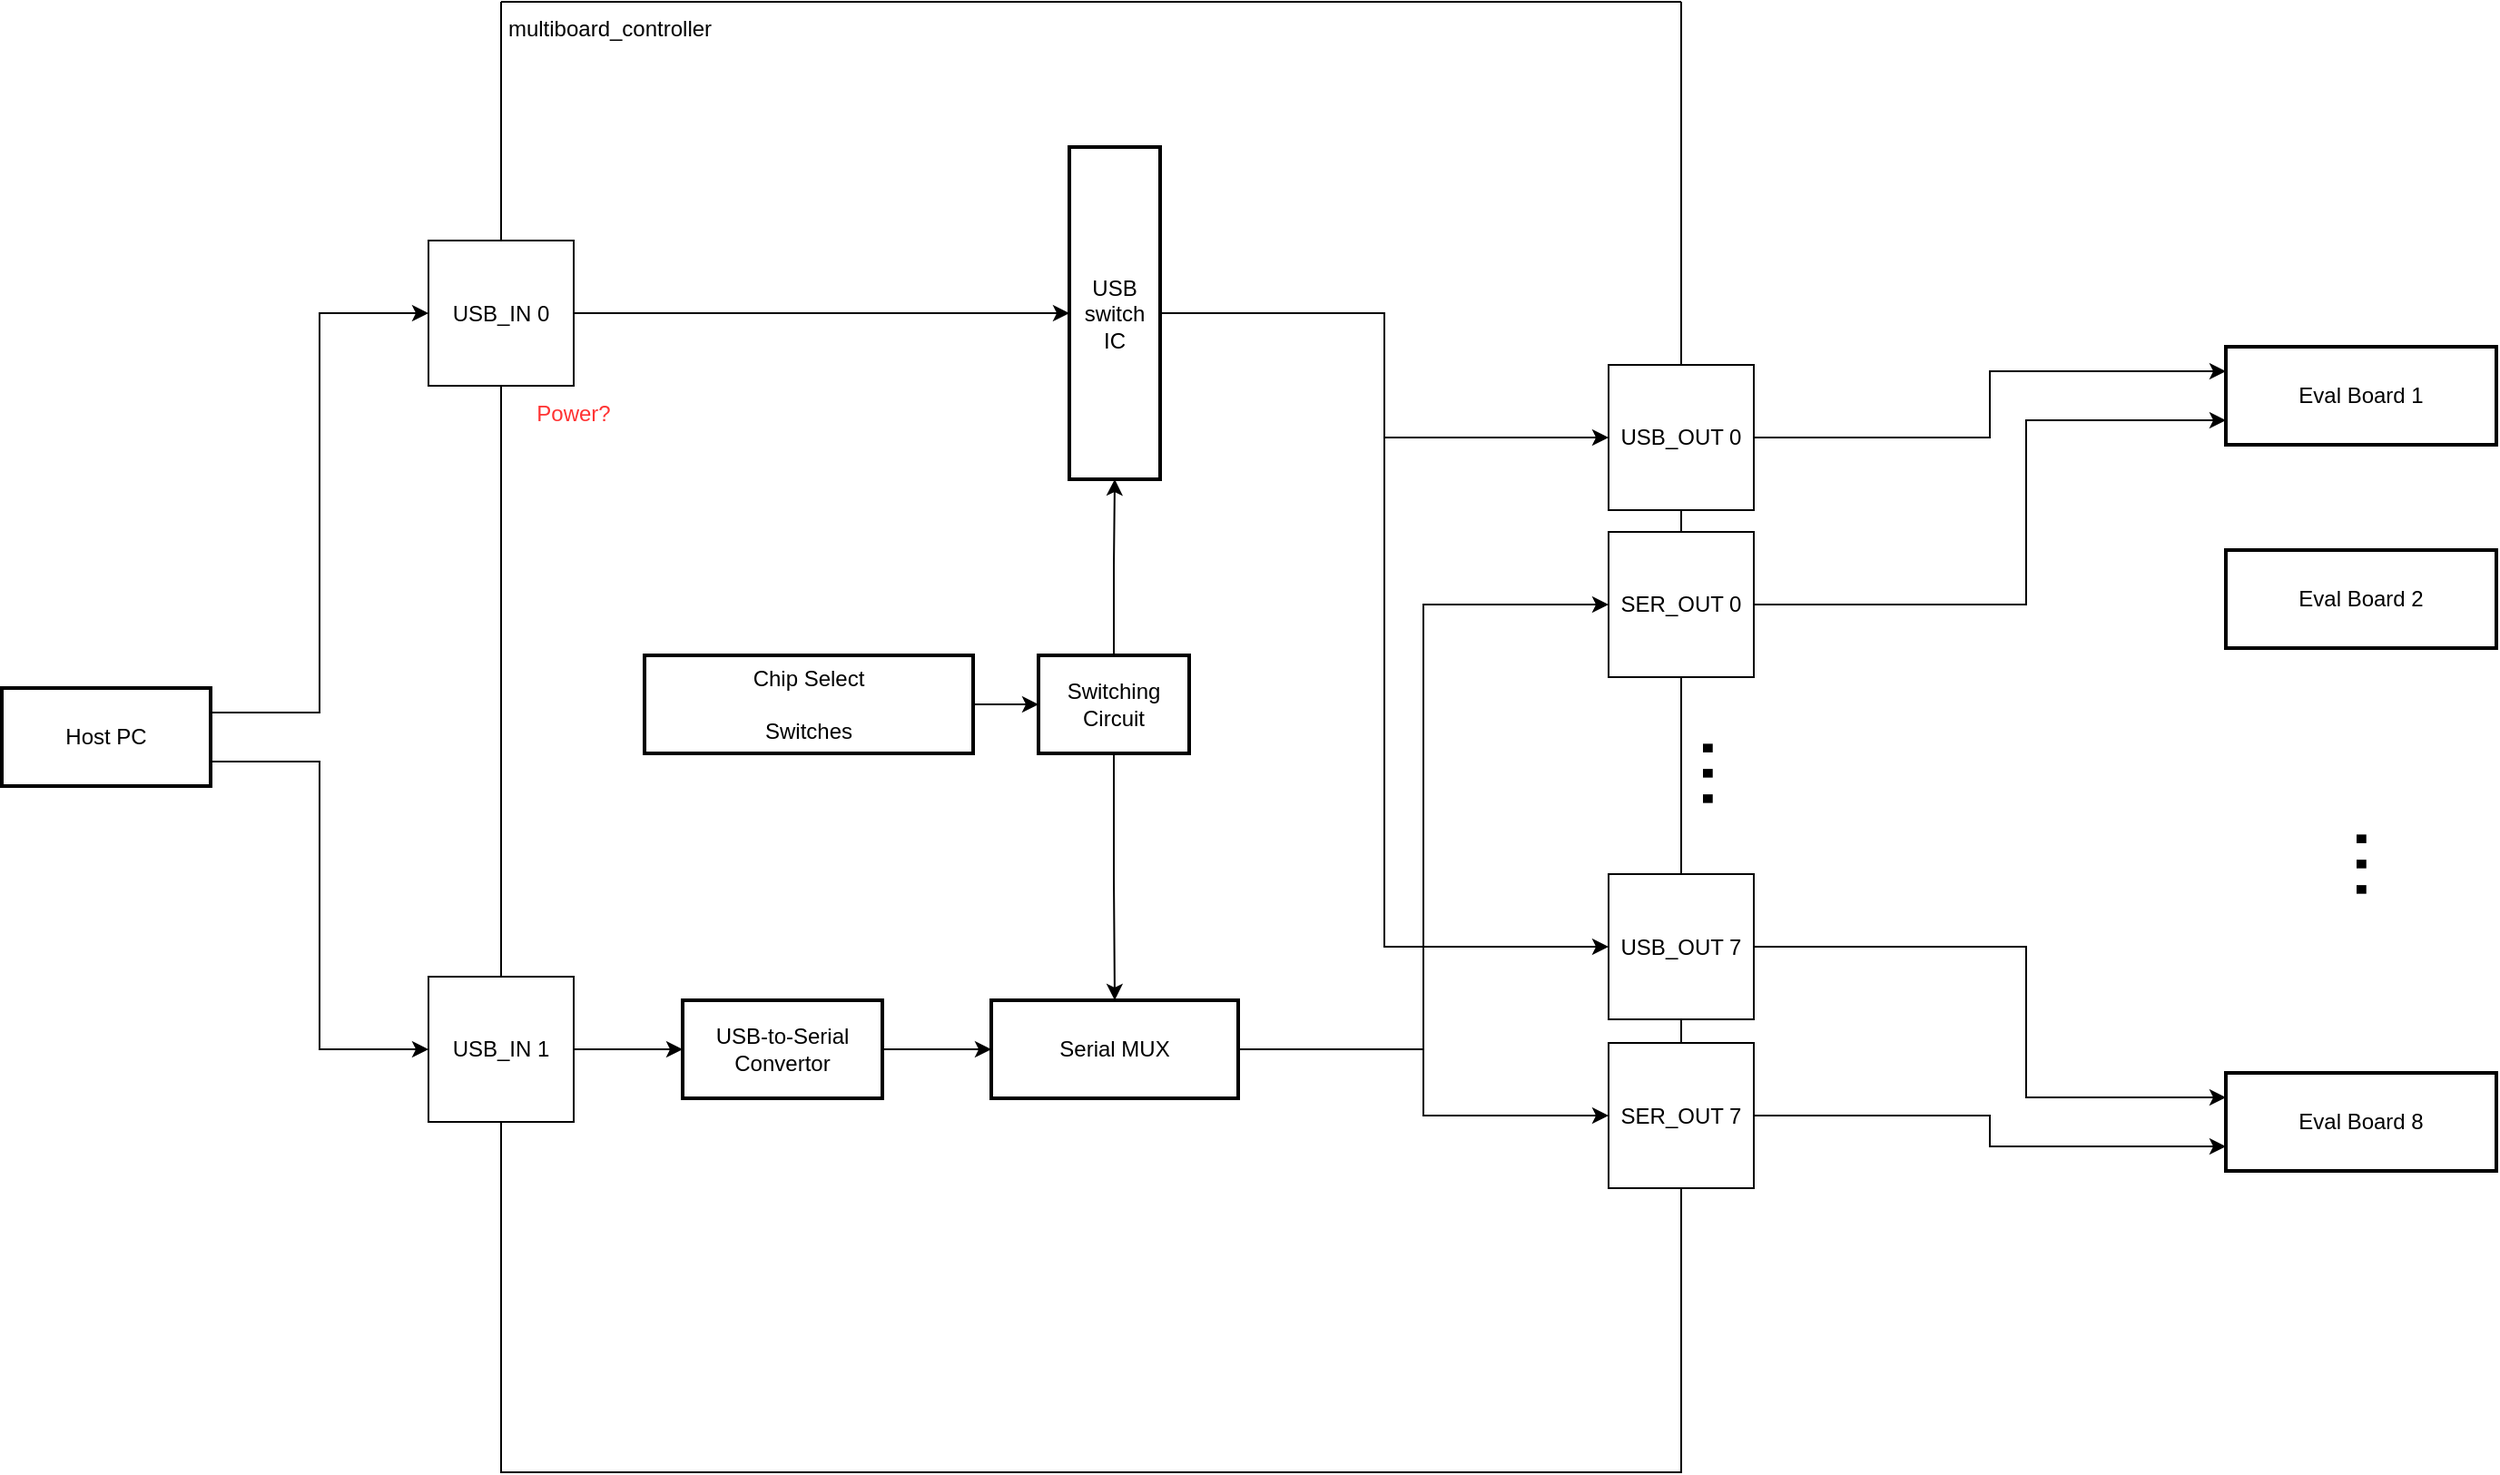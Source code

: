 <mxfile version="26.0.11">
  <diagram name="Page-1" id="Sg27ewzia-_h06QZ9Vor">
    <mxGraphModel dx="2924" dy="1132" grid="1" gridSize="10" guides="1" tooltips="1" connect="1" arrows="1" fold="1" page="1" pageScale="1" pageWidth="850" pageHeight="1100" math="0" shadow="0">
      <root>
        <mxCell id="0" />
        <mxCell id="1" parent="0" />
        <mxCell id="3UfQps2seiqcPyeoxD33-52" style="edgeStyle=orthogonalEdgeStyle;rounded=0;orthogonalLoop=1;jettySize=auto;html=1;exitX=1;exitY=0.25;exitDx=0;exitDy=0;entryX=0;entryY=0.5;entryDx=0;entryDy=0;" edge="1" parent="1" source="2" target="3UfQps2seiqcPyeoxD33-51">
          <mxGeometry relative="1" as="geometry" />
        </mxCell>
        <mxCell id="3UfQps2seiqcPyeoxD33-54" style="edgeStyle=orthogonalEdgeStyle;rounded=0;orthogonalLoop=1;jettySize=auto;html=1;exitX=1;exitY=0.75;exitDx=0;exitDy=0;entryX=0;entryY=0.5;entryDx=0;entryDy=0;" edge="1" parent="1" source="2" target="3UfQps2seiqcPyeoxD33-50">
          <mxGeometry relative="1" as="geometry" />
        </mxCell>
        <mxCell id="2" value="Host PC" style="whiteSpace=wrap;strokeWidth=2;" parent="1" vertex="1">
          <mxGeometry x="-115" y="458" width="115" height="54" as="geometry" />
        </mxCell>
        <mxCell id="4" value="Eval Board 1" style="whiteSpace=wrap;strokeWidth=2;" parent="1" vertex="1">
          <mxGeometry x="1110" y="270" width="149" height="54" as="geometry" />
        </mxCell>
        <mxCell id="5" value="Eval Board 2" style="whiteSpace=wrap;strokeWidth=2;" parent="1" vertex="1">
          <mxGeometry x="1110" y="382" width="149" height="54" as="geometry" />
        </mxCell>
        <mxCell id="11" value="Eval Board 8" style="whiteSpace=wrap;strokeWidth=2;" parent="1" vertex="1">
          <mxGeometry x="1110" y="670" width="149" height="54" as="geometry" />
        </mxCell>
        <mxCell id="3UfQps2seiqcPyeoxD33-32" value="&lt;font style=&quot;font-size: 50px;&quot;&gt;...&lt;/font&gt;" style="text;html=1;align=center;verticalAlign=middle;whiteSpace=wrap;rounded=0;rotation=90;fontSize=16;" vertex="1" parent="1">
          <mxGeometry x="1170" y="540" width="60" height="30" as="geometry" />
        </mxCell>
        <mxCell id="3UfQps2seiqcPyeoxD33-44" value="" style="swimlane;startSize=0;" vertex="1" parent="1">
          <mxGeometry x="160" y="80" width="650" height="810" as="geometry" />
        </mxCell>
        <mxCell id="3" value="USB switch IC" style="whiteSpace=wrap;strokeWidth=2;" parent="3UfQps2seiqcPyeoxD33-44" vertex="1">
          <mxGeometry x="313" y="80" width="50" height="183" as="geometry" />
        </mxCell>
        <mxCell id="3UfQps2seiqcPyeoxD33-73" style="edgeStyle=orthogonalEdgeStyle;rounded=0;orthogonalLoop=1;jettySize=auto;html=1;exitX=0.5;exitY=1;exitDx=0;exitDy=0;entryX=0.5;entryY=0;entryDx=0;entryDy=0;" edge="1" parent="3UfQps2seiqcPyeoxD33-44" source="12" target="13">
          <mxGeometry relative="1" as="geometry" />
        </mxCell>
        <mxCell id="3UfQps2seiqcPyeoxD33-74" style="edgeStyle=orthogonalEdgeStyle;rounded=0;orthogonalLoop=1;jettySize=auto;html=1;exitX=0.5;exitY=0;exitDx=0;exitDy=0;entryX=0.5;entryY=1;entryDx=0;entryDy=0;" edge="1" parent="3UfQps2seiqcPyeoxD33-44" source="12" target="3">
          <mxGeometry relative="1" as="geometry" />
        </mxCell>
        <mxCell id="12" value="Switching Circuit" style="whiteSpace=wrap;strokeWidth=2;" parent="3UfQps2seiqcPyeoxD33-44" vertex="1">
          <mxGeometry x="296" y="360" width="83" height="54" as="geometry" />
        </mxCell>
        <mxCell id="13" value="Serial MUX" style="whiteSpace=wrap;strokeWidth=2;" parent="3UfQps2seiqcPyeoxD33-44" vertex="1">
          <mxGeometry x="270" y="550" width="136" height="54" as="geometry" />
        </mxCell>
        <mxCell id="3UfQps2seiqcPyeoxD33-53" style="edgeStyle=orthogonalEdgeStyle;rounded=0;orthogonalLoop=1;jettySize=auto;html=1;exitX=1;exitY=0.5;exitDx=0;exitDy=0;" edge="1" parent="3UfQps2seiqcPyeoxD33-44" source="3UfQps2seiqcPyeoxD33-51" target="3">
          <mxGeometry relative="1" as="geometry" />
        </mxCell>
        <mxCell id="3UfQps2seiqcPyeoxD33-51" value="USB_IN 0" style="whiteSpace=wrap;html=1;aspect=fixed;" vertex="1" parent="3UfQps2seiqcPyeoxD33-44">
          <mxGeometry x="-40" y="131.5" width="80" height="80" as="geometry" />
        </mxCell>
        <mxCell id="3UfQps2seiqcPyeoxD33-72" style="edgeStyle=orthogonalEdgeStyle;rounded=0;orthogonalLoop=1;jettySize=auto;html=1;exitX=1;exitY=0.5;exitDx=0;exitDy=0;entryX=0;entryY=0.5;entryDx=0;entryDy=0;" edge="1" parent="3UfQps2seiqcPyeoxD33-44" source="3UfQps2seiqcPyeoxD33-70" target="12">
          <mxGeometry relative="1" as="geometry" />
        </mxCell>
        <mxCell id="3UfQps2seiqcPyeoxD33-70" value="Chip Select&#xa;&#xa;Switches" style="whiteSpace=wrap;strokeWidth=2;" vertex="1" parent="3UfQps2seiqcPyeoxD33-44">
          <mxGeometry x="79" y="360" width="181" height="54" as="geometry" />
        </mxCell>
        <mxCell id="3UfQps2seiqcPyeoxD33-75" value="multiboard_controller" style="text;html=1;align=center;verticalAlign=middle;whiteSpace=wrap;rounded=0;" vertex="1" parent="3UfQps2seiqcPyeoxD33-44">
          <mxGeometry x="30" width="60" height="30" as="geometry" />
        </mxCell>
        <mxCell id="3UfQps2seiqcPyeoxD33-76" value="Power?" style="text;html=1;align=center;verticalAlign=middle;whiteSpace=wrap;rounded=0;fontColor=#FF3333;" vertex="1" parent="3UfQps2seiqcPyeoxD33-44">
          <mxGeometry x="10" y="211.5" width="60" height="30" as="geometry" />
        </mxCell>
        <mxCell id="3UfQps2seiqcPyeoxD33-83" value="" style="edgeStyle=orthogonalEdgeStyle;rounded=0;orthogonalLoop=1;jettySize=auto;html=1;" edge="1" parent="3UfQps2seiqcPyeoxD33-44" source="3UfQps2seiqcPyeoxD33-80" target="13">
          <mxGeometry relative="1" as="geometry" />
        </mxCell>
        <mxCell id="3UfQps2seiqcPyeoxD33-80" value="USB-to-Serial&#xa;Convertor" style="whiteSpace=wrap;strokeWidth=2;" vertex="1" parent="3UfQps2seiqcPyeoxD33-44">
          <mxGeometry x="100" y="550" width="110" height="54" as="geometry" />
        </mxCell>
        <mxCell id="3UfQps2seiqcPyeoxD33-82" style="edgeStyle=orthogonalEdgeStyle;rounded=0;orthogonalLoop=1;jettySize=auto;html=1;exitX=1;exitY=0.5;exitDx=0;exitDy=0;entryX=0;entryY=0.5;entryDx=0;entryDy=0;" edge="1" parent="1" source="3UfQps2seiqcPyeoxD33-50" target="3UfQps2seiqcPyeoxD33-80">
          <mxGeometry relative="1" as="geometry" />
        </mxCell>
        <mxCell id="3UfQps2seiqcPyeoxD33-50" value="USB_IN&lt;span style=&quot;background-color: transparent; color: light-dark(rgb(0, 0, 0), rgb(255, 255, 255));&quot;&gt;&amp;nbsp;1&lt;/span&gt;" style="whiteSpace=wrap;html=1;aspect=fixed;" vertex="1" parent="1">
          <mxGeometry x="120" y="617" width="80" height="80" as="geometry" />
        </mxCell>
        <mxCell id="3UfQps2seiqcPyeoxD33-63" style="edgeStyle=orthogonalEdgeStyle;rounded=0;orthogonalLoop=1;jettySize=auto;html=1;exitX=1;exitY=0.5;exitDx=0;exitDy=0;entryX=0;entryY=0.25;entryDx=0;entryDy=0;" edge="1" parent="1" source="3UfQps2seiqcPyeoxD33-56" target="4">
          <mxGeometry relative="1" as="geometry" />
        </mxCell>
        <mxCell id="3UfQps2seiqcPyeoxD33-56" value="USB_OUT 0" style="whiteSpace=wrap;html=1;aspect=fixed;" vertex="1" parent="1">
          <mxGeometry x="770" y="280" width="80" height="80" as="geometry" />
        </mxCell>
        <mxCell id="3UfQps2seiqcPyeoxD33-64" style="edgeStyle=orthogonalEdgeStyle;rounded=0;orthogonalLoop=1;jettySize=auto;html=1;exitX=1;exitY=0.5;exitDx=0;exitDy=0;entryX=0;entryY=0.75;entryDx=0;entryDy=0;" edge="1" parent="1" source="3UfQps2seiqcPyeoxD33-57" target="4">
          <mxGeometry relative="1" as="geometry">
            <Array as="points">
              <mxPoint x="1000" y="412" />
              <mxPoint x="1000" y="311" />
            </Array>
          </mxGeometry>
        </mxCell>
        <mxCell id="3UfQps2seiqcPyeoxD33-57" value="SER_OUT 0" style="whiteSpace=wrap;html=1;aspect=fixed;" vertex="1" parent="1">
          <mxGeometry x="770" y="372" width="80" height="80" as="geometry" />
        </mxCell>
        <mxCell id="3UfQps2seiqcPyeoxD33-61" style="edgeStyle=orthogonalEdgeStyle;rounded=0;orthogonalLoop=1;jettySize=auto;html=1;exitX=1;exitY=0.5;exitDx=0;exitDy=0;entryX=0;entryY=0.25;entryDx=0;entryDy=0;" edge="1" parent="1" source="3UfQps2seiqcPyeoxD33-58" target="11">
          <mxGeometry relative="1" as="geometry">
            <Array as="points">
              <mxPoint x="1000" y="601" />
              <mxPoint x="1000" y="684" />
            </Array>
          </mxGeometry>
        </mxCell>
        <mxCell id="3UfQps2seiqcPyeoxD33-58" value="USB_OUT 7" style="whiteSpace=wrap;html=1;aspect=fixed;" vertex="1" parent="1">
          <mxGeometry x="770" y="560.5" width="80" height="80" as="geometry" />
        </mxCell>
        <mxCell id="3UfQps2seiqcPyeoxD33-59" value="&lt;font style=&quot;font-size: 50px;&quot;&gt;...&lt;/font&gt;" style="text;html=1;align=center;verticalAlign=middle;whiteSpace=wrap;rounded=0;rotation=90;fontSize=16;" vertex="1" parent="1">
          <mxGeometry x="810" y="490" width="60" height="30" as="geometry" />
        </mxCell>
        <mxCell id="3UfQps2seiqcPyeoxD33-62" style="edgeStyle=orthogonalEdgeStyle;rounded=0;orthogonalLoop=1;jettySize=auto;html=1;exitX=1;exitY=0.5;exitDx=0;exitDy=0;entryX=0;entryY=0.75;entryDx=0;entryDy=0;" edge="1" parent="1" source="3UfQps2seiqcPyeoxD33-60" target="11">
          <mxGeometry relative="1" as="geometry" />
        </mxCell>
        <mxCell id="3UfQps2seiqcPyeoxD33-60" value="SER_OUT 7" style="whiteSpace=wrap;html=1;aspect=fixed;" vertex="1" parent="1">
          <mxGeometry x="770" y="653.5" width="80" height="80" as="geometry" />
        </mxCell>
        <mxCell id="3UfQps2seiqcPyeoxD33-65" style="edgeStyle=orthogonalEdgeStyle;rounded=0;orthogonalLoop=1;jettySize=auto;html=1;exitX=1;exitY=0.5;exitDx=0;exitDy=0;" edge="1" parent="1" source="13" target="3UfQps2seiqcPyeoxD33-60">
          <mxGeometry relative="1" as="geometry" />
        </mxCell>
        <mxCell id="3UfQps2seiqcPyeoxD33-66" style="edgeStyle=orthogonalEdgeStyle;rounded=0;orthogonalLoop=1;jettySize=auto;html=1;exitX=1;exitY=0.5;exitDx=0;exitDy=0;entryX=0;entryY=0.5;entryDx=0;entryDy=0;" edge="1" parent="1" source="13" target="3UfQps2seiqcPyeoxD33-57">
          <mxGeometry relative="1" as="geometry" />
        </mxCell>
        <mxCell id="3UfQps2seiqcPyeoxD33-67" style="edgeStyle=orthogonalEdgeStyle;rounded=0;orthogonalLoop=1;jettySize=auto;html=1;exitX=1;exitY=0.5;exitDx=0;exitDy=0;" edge="1" parent="1" source="3" target="3UfQps2seiqcPyeoxD33-56">
          <mxGeometry relative="1" as="geometry" />
        </mxCell>
        <mxCell id="3UfQps2seiqcPyeoxD33-68" style="edgeStyle=orthogonalEdgeStyle;rounded=0;orthogonalLoop=1;jettySize=auto;html=1;exitX=1;exitY=0.5;exitDx=0;exitDy=0;entryX=0;entryY=0.5;entryDx=0;entryDy=0;" edge="1" parent="1" source="3" target="3UfQps2seiqcPyeoxD33-58">
          <mxGeometry relative="1" as="geometry" />
        </mxCell>
      </root>
    </mxGraphModel>
  </diagram>
</mxfile>
